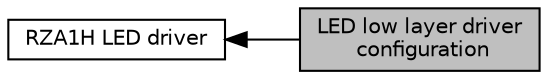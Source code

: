 digraph "LED low layer driver configuration"
{
  edge [fontname="Helvetica",fontsize="10",labelfontname="Helvetica",labelfontsize="10"];
  node [fontname="Helvetica",fontsize="10",shape=box];
  rankdir=LR;
  Node1 [label="LED low layer driver\l configuration",height=0.2,width=0.4,color="black", fillcolor="grey75", style="filled", fontcolor="black",tooltip="This interface allows control of the LED interface on the RZA1H Stream-IT Board."];
  Node2 [label="RZA1H LED driver",height=0.2,width=0.4,color="black", fillcolor="white", style="filled",URL="$dd/d85/group__R__SW__PKG__93__LED__API.html",tooltip="This interface provides access to the LED on the RZA1H board See LED High Level Driver for details."];
  Node2->Node1 [shape=plaintext, dir="back", style="solid"];
}
